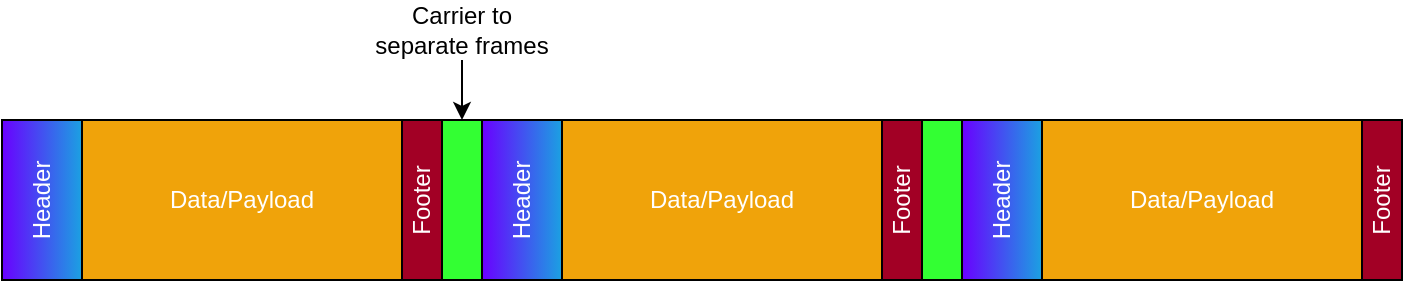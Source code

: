 <mxfile version="13.9.9" type="device"><diagram id="zyzH-ooXYCx4-3WhzUyE" name="Page-1"><mxGraphModel dx="1810" dy="2710" grid="1" gridSize="10" guides="1" tooltips="1" connect="1" arrows="1" fold="1" page="1" pageScale="1" pageWidth="850" pageHeight="1100" math="0" shadow="0"><root><mxCell id="0"/><mxCell id="1" parent="0"/><mxCell id="Ju1JoFEW2RlTR8gX2XcC-2" value="" style="rounded=0;whiteSpace=wrap;html=1;fillColor=#6a00ff;fontColor=#ffffff;gradientColor=#1BA1E2;gradientDirection=east;" vertex="1" parent="1"><mxGeometry x="10" y="-1020" width="40" height="80" as="geometry"/></mxCell><mxCell id="Ju1JoFEW2RlTR8gX2XcC-3" value="" style="rounded=0;whiteSpace=wrap;html=1;fillColor=#a20025;fontColor=#ffffff;" vertex="1" parent="1"><mxGeometry x="210" y="-1020" width="20" height="80" as="geometry"/></mxCell><mxCell id="Ju1JoFEW2RlTR8gX2XcC-4" value="Data/Payload" style="rounded=0;whiteSpace=wrap;html=1;fillColor=#f0a30a;fontColor=#ffffff;" vertex="1" parent="1"><mxGeometry x="50" y="-1020" width="160" height="80" as="geometry"/></mxCell><mxCell id="Ju1JoFEW2RlTR8gX2XcC-5" value="Header" style="text;html=1;strokeColor=none;fillColor=none;align=center;verticalAlign=middle;whiteSpace=wrap;rounded=0;rotation=-90;fontColor=#FFFFFF;" vertex="1" parent="1"><mxGeometry x="10" y="-990" width="40" height="20" as="geometry"/></mxCell><mxCell id="Ju1JoFEW2RlTR8gX2XcC-6" value="Footer" style="text;html=1;strokeColor=none;fillColor=none;align=center;verticalAlign=middle;whiteSpace=wrap;rounded=0;rotation=-90;fontColor=#FFFFFF;" vertex="1" parent="1"><mxGeometry x="200" y="-990" width="40" height="20" as="geometry"/></mxCell><mxCell id="Ju1JoFEW2RlTR8gX2XcC-7" value="" style="rounded=0;whiteSpace=wrap;html=1;fillColor=#6a00ff;fontColor=#ffffff;gradientColor=#1BA1E2;gradientDirection=east;" vertex="1" parent="1"><mxGeometry x="250" y="-1020" width="40" height="80" as="geometry"/></mxCell><mxCell id="Ju1JoFEW2RlTR8gX2XcC-8" value="" style="rounded=0;whiteSpace=wrap;html=1;fillColor=#a20025;fontColor=#ffffff;" vertex="1" parent="1"><mxGeometry x="450" y="-1020" width="20" height="80" as="geometry"/></mxCell><mxCell id="Ju1JoFEW2RlTR8gX2XcC-9" value="Data/Payload" style="rounded=0;whiteSpace=wrap;html=1;fillColor=#f0a30a;fontColor=#ffffff;" vertex="1" parent="1"><mxGeometry x="290" y="-1020" width="160" height="80" as="geometry"/></mxCell><mxCell id="Ju1JoFEW2RlTR8gX2XcC-10" value="Header" style="text;html=1;strokeColor=none;fillColor=none;align=center;verticalAlign=middle;whiteSpace=wrap;rounded=0;rotation=-90;fontColor=#FFFFFF;" vertex="1" parent="1"><mxGeometry x="250" y="-990" width="40" height="20" as="geometry"/></mxCell><mxCell id="Ju1JoFEW2RlTR8gX2XcC-11" value="Footer" style="text;html=1;strokeColor=none;fillColor=none;align=center;verticalAlign=middle;whiteSpace=wrap;rounded=0;rotation=-90;fontColor=#FFFFFF;" vertex="1" parent="1"><mxGeometry x="440" y="-990" width="40" height="20" as="geometry"/></mxCell><mxCell id="Ju1JoFEW2RlTR8gX2XcC-13" value="" style="rounded=0;whiteSpace=wrap;html=1;sketch=0;glass=0;shadow=0;fillColor=#33FF33;" vertex="1" parent="1"><mxGeometry x="230" y="-1020" width="20" height="80" as="geometry"/></mxCell><mxCell id="Ju1JoFEW2RlTR8gX2XcC-14" value="" style="rounded=0;whiteSpace=wrap;html=1;fillColor=#6a00ff;fontColor=#ffffff;gradientColor=#1BA1E2;gradientDirection=east;" vertex="1" parent="1"><mxGeometry x="490" y="-1020" width="40" height="80" as="geometry"/></mxCell><mxCell id="Ju1JoFEW2RlTR8gX2XcC-15" value="" style="rounded=0;whiteSpace=wrap;html=1;fillColor=#a20025;fontColor=#ffffff;" vertex="1" parent="1"><mxGeometry x="690" y="-1020" width="20" height="80" as="geometry"/></mxCell><mxCell id="Ju1JoFEW2RlTR8gX2XcC-16" value="Data/Payload" style="rounded=0;whiteSpace=wrap;html=1;fillColor=#f0a30a;fontColor=#ffffff;" vertex="1" parent="1"><mxGeometry x="530" y="-1020" width="160" height="80" as="geometry"/></mxCell><mxCell id="Ju1JoFEW2RlTR8gX2XcC-17" value="Header" style="text;html=1;strokeColor=none;fillColor=none;align=center;verticalAlign=middle;whiteSpace=wrap;rounded=0;rotation=-90;fontColor=#FFFFFF;" vertex="1" parent="1"><mxGeometry x="490" y="-990" width="40" height="20" as="geometry"/></mxCell><mxCell id="Ju1JoFEW2RlTR8gX2XcC-18" value="Footer" style="text;html=1;strokeColor=none;fillColor=none;align=center;verticalAlign=middle;whiteSpace=wrap;rounded=0;rotation=-90;fontColor=#FFFFFF;" vertex="1" parent="1"><mxGeometry x="680" y="-990" width="40" height="20" as="geometry"/></mxCell><mxCell id="Ju1JoFEW2RlTR8gX2XcC-19" value="" style="rounded=0;whiteSpace=wrap;html=1;sketch=0;glass=0;shadow=0;fillColor=#33FF33;" vertex="1" parent="1"><mxGeometry x="470" y="-1020" width="20" height="80" as="geometry"/></mxCell><mxCell id="Ju1JoFEW2RlTR8gX2XcC-21" style="edgeStyle=orthogonalEdgeStyle;rounded=0;orthogonalLoop=1;jettySize=auto;html=1;exitX=0.5;exitY=1;exitDx=0;exitDy=0;entryX=0.5;entryY=0;entryDx=0;entryDy=0;" edge="1" parent="1" source="Ju1JoFEW2RlTR8gX2XcC-20" target="Ju1JoFEW2RlTR8gX2XcC-13"><mxGeometry relative="1" as="geometry"/></mxCell><mxCell id="Ju1JoFEW2RlTR8gX2XcC-20" value="Carrier to separate frames" style="text;html=1;strokeColor=none;fillColor=none;align=center;verticalAlign=middle;whiteSpace=wrap;rounded=0;" vertex="1" parent="1"><mxGeometry x="190" y="-1080" width="100" height="30" as="geometry"/></mxCell></root></mxGraphModel></diagram></mxfile>